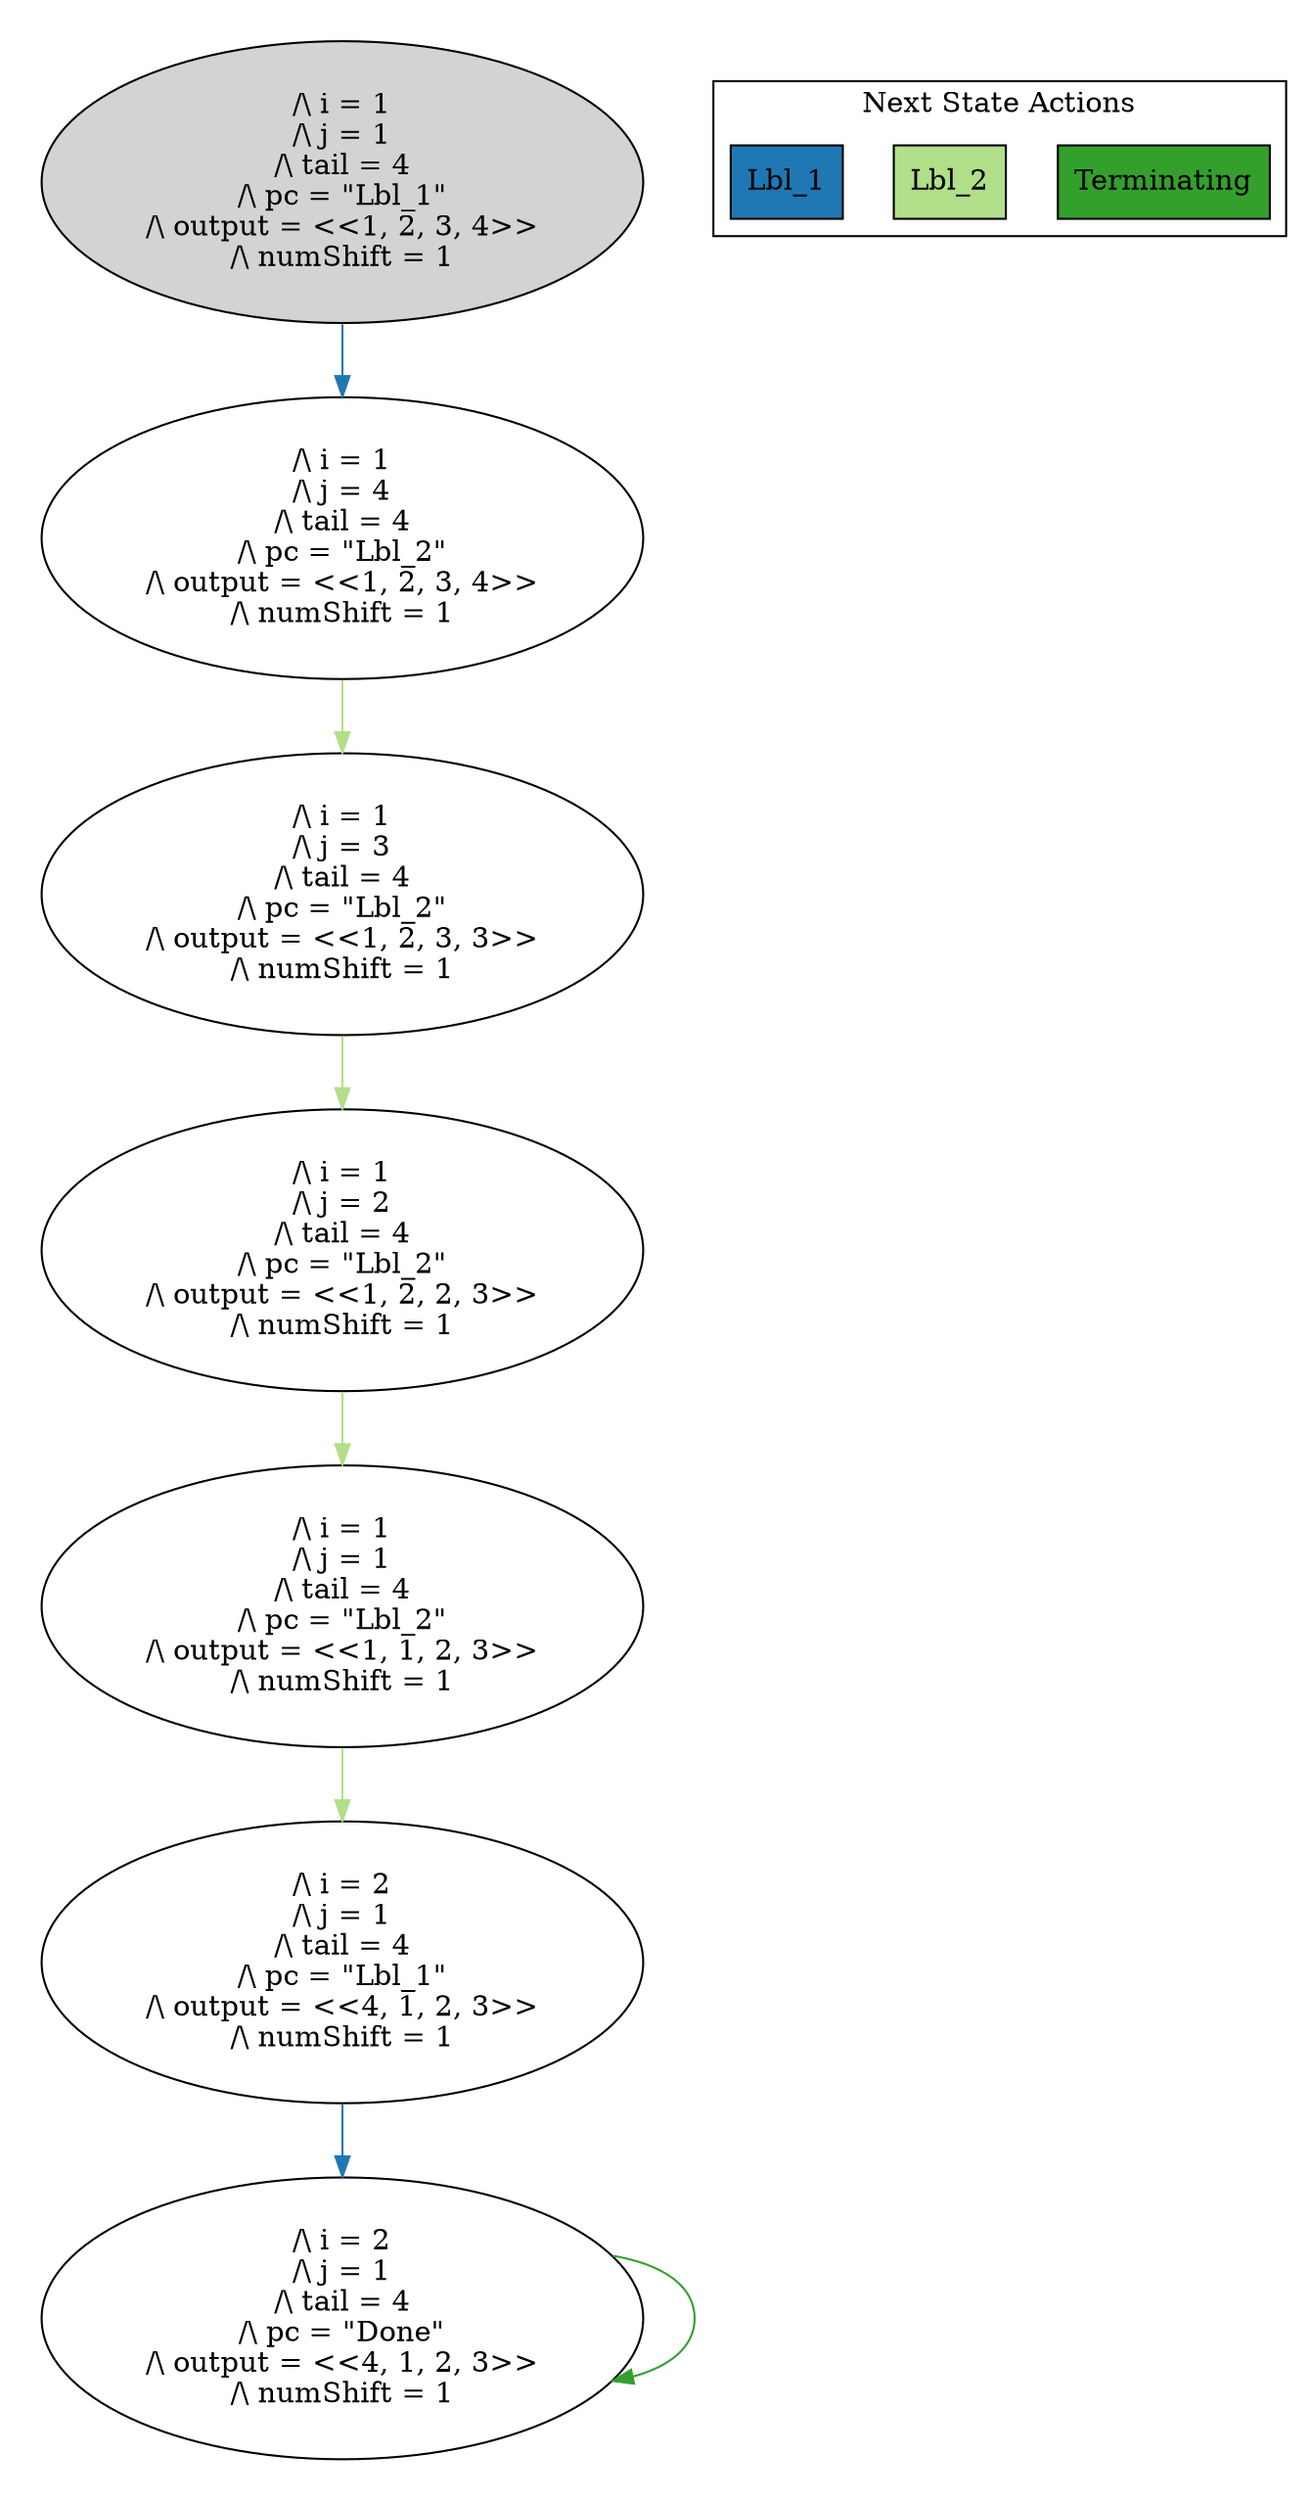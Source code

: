strict digraph DiskGraph {
edge [colorscheme="paired12"]
nodesep=0.35;
subgraph cluster_graph {
color="white";
-4016791370214009845 [label="/\\ i = 1\n/\\ j = 1\n/\\ tail = 4\n/\\ pc = \"Lbl_1\"\n/\\ output = <<1, 2, 3, 4>>\n/\\ numShift = 1",style = filled]
-4016791370214009845 -> -2010559940802723505 [label="",color="2",fontcolor="2"];
-2010559940802723505 [label="/\\ i = 1\n/\\ j = 4\n/\\ tail = 4\n/\\ pc = \"Lbl_2\"\n/\\ output = <<1, 2, 3, 4>>\n/\\ numShift = 1"];
-2010559940802723505 -> 6592922971597147557 [label="",color="3",fontcolor="3"];
6592922971597147557 [label="/\\ i = 1\n/\\ j = 3\n/\\ tail = 4\n/\\ pc = \"Lbl_2\"\n/\\ output = <<1, 2, 3, 3>>\n/\\ numShift = 1"];
6592922971597147557 -> 8258596104747502614 [label="",color="3",fontcolor="3"];
8258596104747502614 [label="/\\ i = 1\n/\\ j = 2\n/\\ tail = 4\n/\\ pc = \"Lbl_2\"\n/\\ output = <<1, 2, 2, 3>>\n/\\ numShift = 1"];
8258596104747502614 -> -246846429657705743 [label="",color="3",fontcolor="3"];
-246846429657705743 [label="/\\ i = 1\n/\\ j = 1\n/\\ tail = 4\n/\\ pc = \"Lbl_2\"\n/\\ output = <<1, 1, 2, 3>>\n/\\ numShift = 1"];
-246846429657705743 -> 6018363926051345206 [label="",color="3",fontcolor="3"];
6018363926051345206 [label="/\\ i = 2\n/\\ j = 1\n/\\ tail = 4\n/\\ pc = \"Lbl_1\"\n/\\ output = <<4, 1, 2, 3>>\n/\\ numShift = 1"];
6018363926051345206 -> 7141319898810191349 [label="",color="2",fontcolor="2"];
7141319898810191349 [label="/\\ i = 2\n/\\ j = 1\n/\\ tail = 4\n/\\ pc = \"Done\"\n/\\ output = <<4, 1, 2, 3>>\n/\\ numShift = 1"];
7141319898810191349 -> 7141319898810191349 [label="",color="4",fontcolor="4"];
{rank = same; -4016791370214009845;}
{rank = same; -2010559940802723505;}
{rank = same; 6592922971597147557;}
{rank = same; 8258596104747502614;}
{rank = same; -246846429657705743;}
{rank = same; 6018363926051345206;}
{rank = same; 7141319898810191349;}
}
subgraph cluster_legend {graph[style=bold];label = "Next State Actions" style="solid"
node [ labeljust="l",colorscheme="paired12",style=filled,shape=record ]
Terminating [label="Terminating",fillcolor=4]
Lbl_2 [label="Lbl_2",fillcolor=3]
Lbl_1 [label="Lbl_1",fillcolor=2]
}}